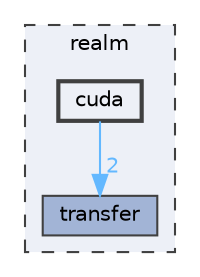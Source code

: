 digraph "/home/runner/work/realm/realm/realm-src/realm/cuda"
{
 // LATEX_PDF_SIZE
  bgcolor="transparent";
  edge [fontname=Helvetica,fontsize=10,labelfontname=Helvetica,labelfontsize=10];
  node [fontname=Helvetica,fontsize=10,shape=box,height=0.2,width=0.4];
  compound=true
  subgraph clusterdir_76d0aa56d6d0fcf837f4708a961e515b {
    graph [ bgcolor="#edf0f7", pencolor="grey25", label="realm", fontname=Helvetica,fontsize=10 style="filled,dashed", URL="dir_76d0aa56d6d0fcf837f4708a961e515b.html",tooltip=""]
  dir_8b58bba67313ea28a80daa0648a15c11 [label="transfer", fillcolor="#a2b4d6", color="grey25", style="filled", URL="dir_8b58bba67313ea28a80daa0648a15c11.html",tooltip=""];
  dir_cc5b141b60e3b5ca0a25d4263a08edcb [label="cuda", fillcolor="#edf0f7", color="grey25", style="filled,bold", URL="dir_cc5b141b60e3b5ca0a25d4263a08edcb.html",tooltip=""];
  }
  dir_cc5b141b60e3b5ca0a25d4263a08edcb->dir_8b58bba67313ea28a80daa0648a15c11 [headlabel="2", labeldistance=1.5 headhref="dir_000001_000016.html" href="dir_000001_000016.html" color="steelblue1" fontcolor="steelblue1"];
}
